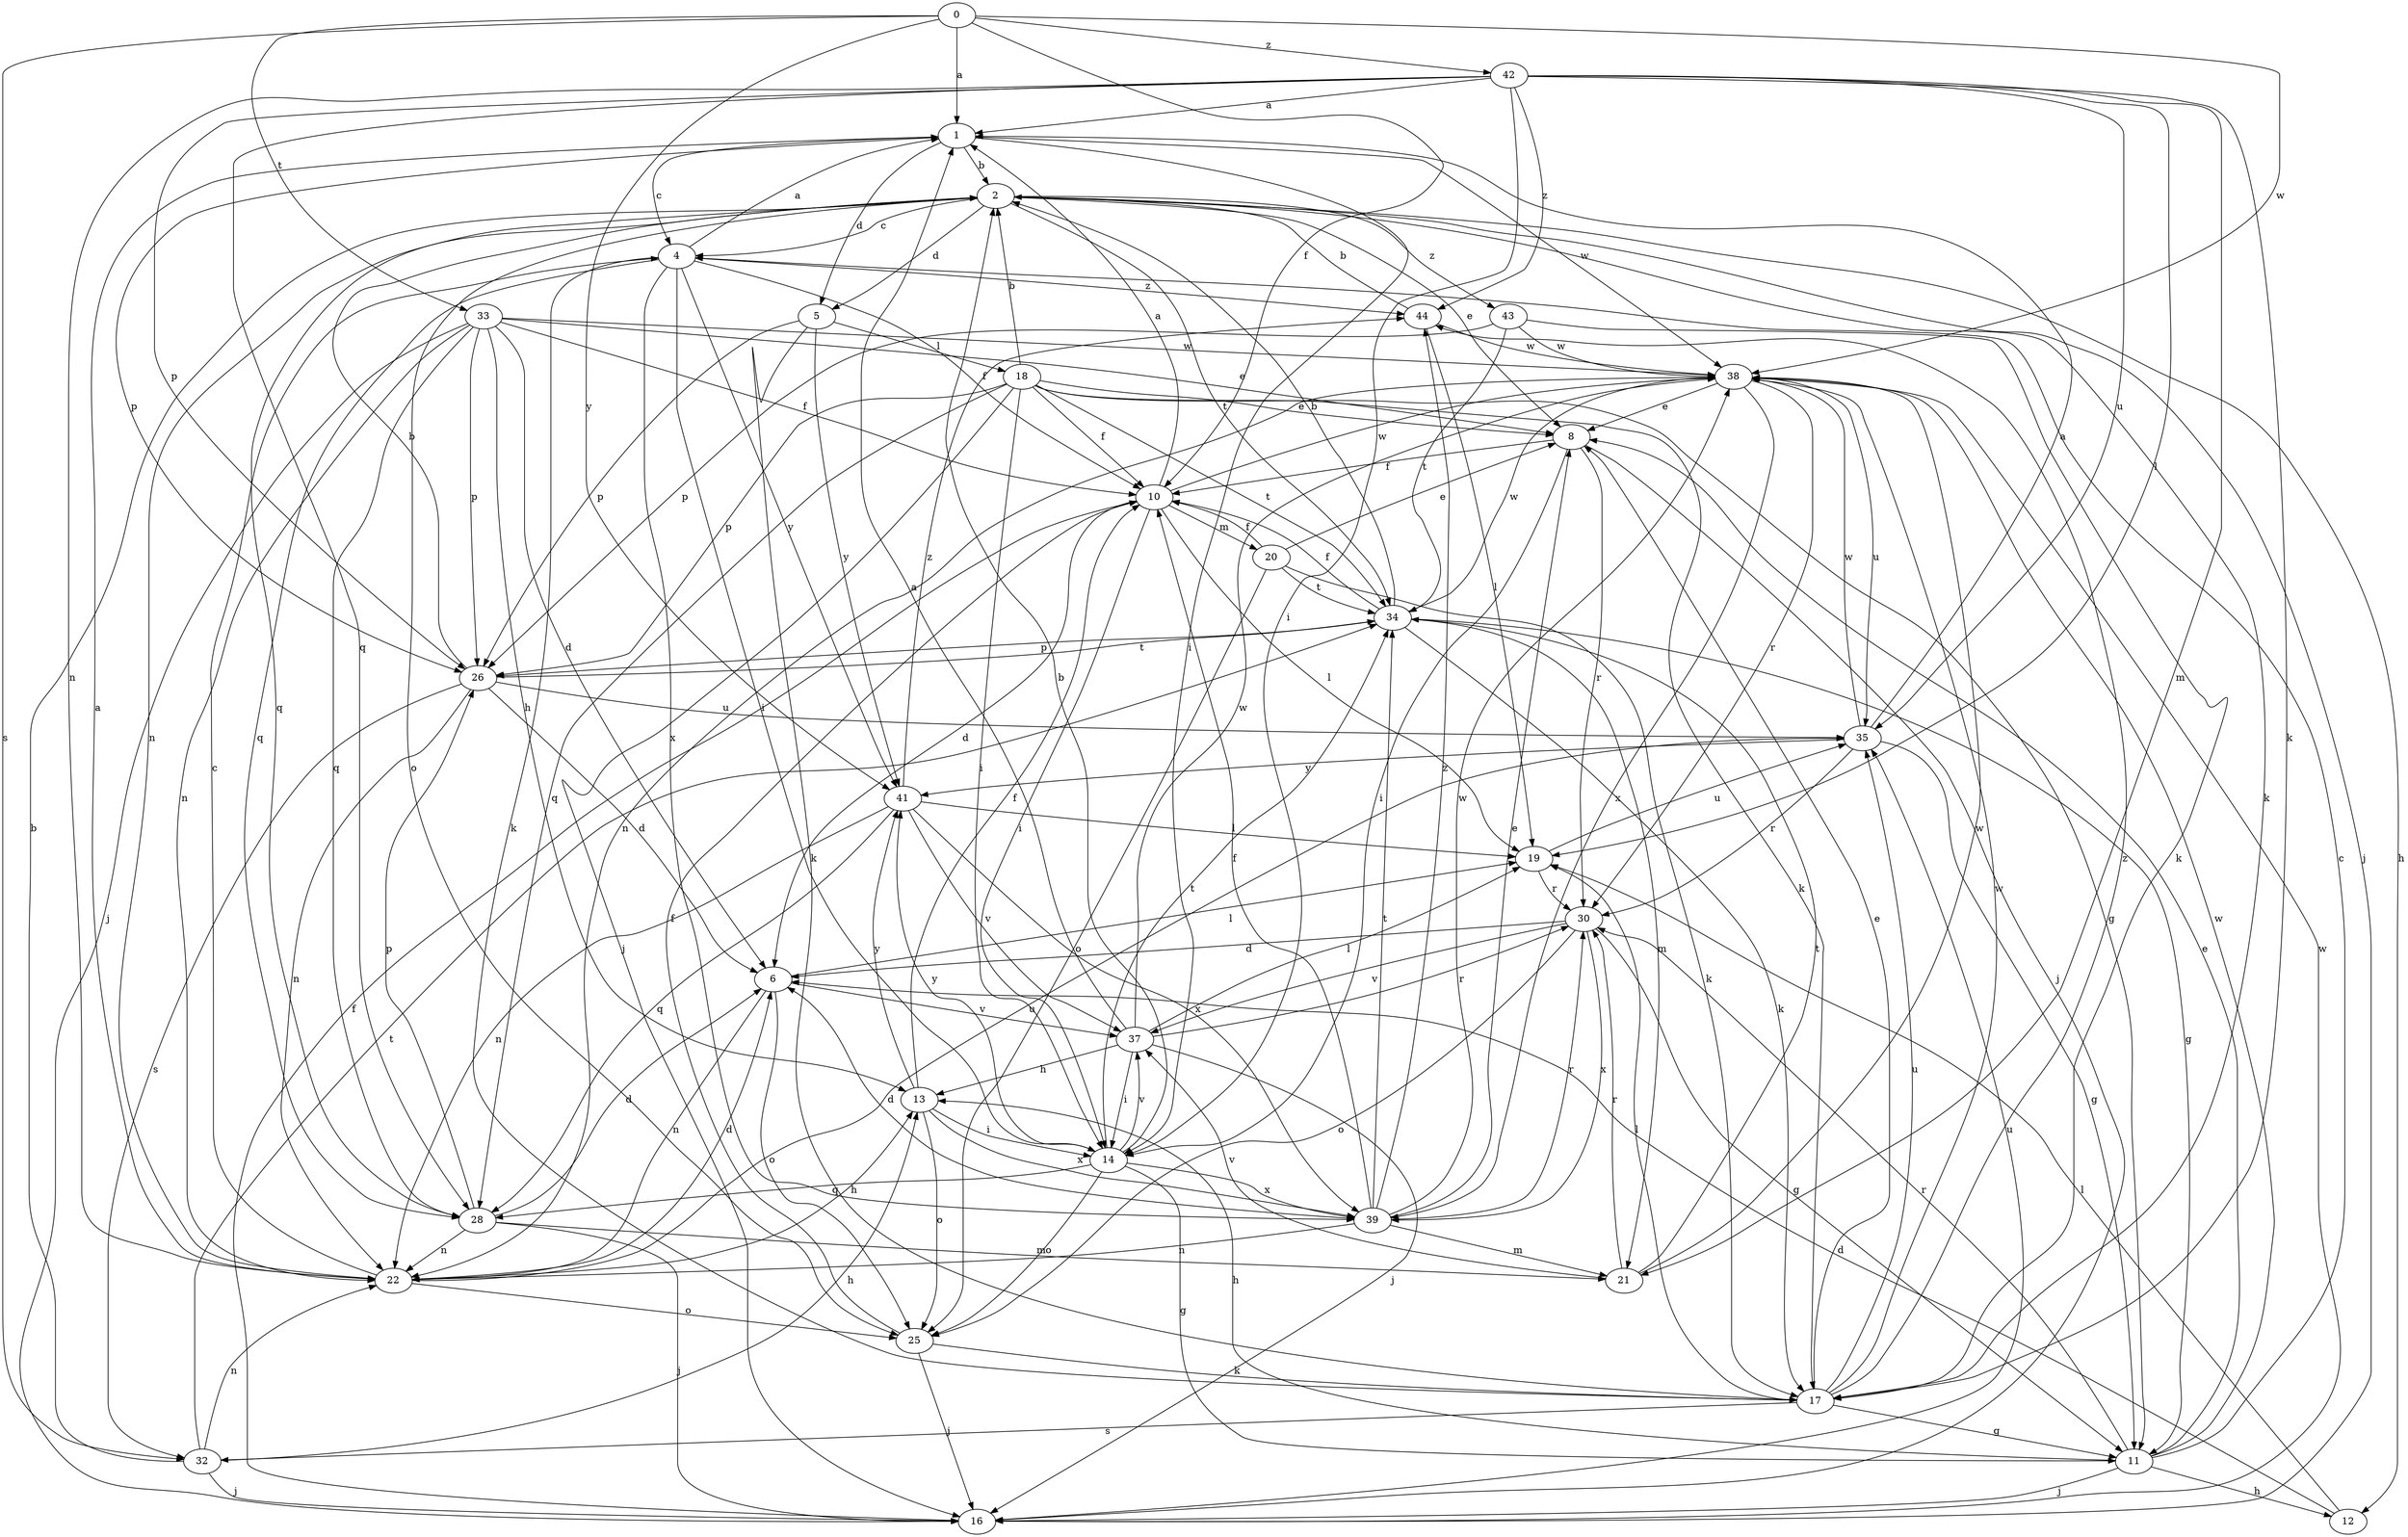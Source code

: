 strict digraph  {
0;
1;
2;
4;
5;
6;
8;
10;
11;
12;
13;
14;
16;
17;
18;
19;
20;
21;
22;
25;
26;
28;
30;
32;
33;
34;
35;
37;
38;
39;
41;
42;
43;
44;
0 -> 1  [label=a];
0 -> 10  [label=f];
0 -> 32  [label=s];
0 -> 33  [label=t];
0 -> 38  [label=w];
0 -> 41  [label=y];
0 -> 42  [label=z];
1 -> 2  [label=b];
1 -> 4  [label=c];
1 -> 5  [label=d];
1 -> 14  [label=i];
1 -> 26  [label=p];
1 -> 38  [label=w];
2 -> 4  [label=c];
2 -> 5  [label=d];
2 -> 8  [label=e];
2 -> 12  [label=h];
2 -> 16  [label=j];
2 -> 17  [label=k];
2 -> 22  [label=n];
2 -> 25  [label=o];
2 -> 28  [label=q];
2 -> 34  [label=t];
2 -> 43  [label=z];
4 -> 1  [label=a];
4 -> 10  [label=f];
4 -> 14  [label=i];
4 -> 17  [label=k];
4 -> 28  [label=q];
4 -> 39  [label=x];
4 -> 41  [label=y];
4 -> 44  [label=z];
5 -> 17  [label=k];
5 -> 18  [label=l];
5 -> 26  [label=p];
5 -> 41  [label=y];
6 -> 19  [label=l];
6 -> 22  [label=n];
6 -> 25  [label=o];
6 -> 37  [label=v];
8 -> 10  [label=f];
8 -> 14  [label=i];
8 -> 16  [label=j];
8 -> 30  [label=r];
10 -> 1  [label=a];
10 -> 6  [label=d];
10 -> 14  [label=i];
10 -> 19  [label=l];
10 -> 20  [label=m];
10 -> 38  [label=w];
11 -> 4  [label=c];
11 -> 8  [label=e];
11 -> 12  [label=h];
11 -> 13  [label=h];
11 -> 16  [label=j];
11 -> 30  [label=r];
11 -> 38  [label=w];
12 -> 6  [label=d];
12 -> 19  [label=l];
13 -> 10  [label=f];
13 -> 14  [label=i];
13 -> 25  [label=o];
13 -> 39  [label=x];
13 -> 41  [label=y];
14 -> 2  [label=b];
14 -> 11  [label=g];
14 -> 25  [label=o];
14 -> 28  [label=q];
14 -> 34  [label=t];
14 -> 37  [label=v];
14 -> 39  [label=x];
14 -> 41  [label=y];
16 -> 10  [label=f];
16 -> 35  [label=u];
16 -> 38  [label=w];
17 -> 8  [label=e];
17 -> 11  [label=g];
17 -> 19  [label=l];
17 -> 32  [label=s];
17 -> 35  [label=u];
17 -> 38  [label=w];
17 -> 44  [label=z];
18 -> 2  [label=b];
18 -> 8  [label=e];
18 -> 10  [label=f];
18 -> 11  [label=g];
18 -> 14  [label=i];
18 -> 16  [label=j];
18 -> 17  [label=k];
18 -> 26  [label=p];
18 -> 28  [label=q];
18 -> 34  [label=t];
19 -> 30  [label=r];
19 -> 35  [label=u];
20 -> 8  [label=e];
20 -> 10  [label=f];
20 -> 17  [label=k];
20 -> 25  [label=o];
20 -> 34  [label=t];
21 -> 30  [label=r];
21 -> 34  [label=t];
21 -> 37  [label=v];
21 -> 38  [label=w];
22 -> 1  [label=a];
22 -> 4  [label=c];
22 -> 6  [label=d];
22 -> 13  [label=h];
22 -> 25  [label=o];
22 -> 35  [label=u];
25 -> 10  [label=f];
25 -> 16  [label=j];
25 -> 17  [label=k];
26 -> 2  [label=b];
26 -> 6  [label=d];
26 -> 22  [label=n];
26 -> 32  [label=s];
26 -> 34  [label=t];
26 -> 35  [label=u];
28 -> 6  [label=d];
28 -> 16  [label=j];
28 -> 21  [label=m];
28 -> 22  [label=n];
28 -> 26  [label=p];
30 -> 6  [label=d];
30 -> 11  [label=g];
30 -> 25  [label=o];
30 -> 37  [label=v];
30 -> 39  [label=x];
32 -> 2  [label=b];
32 -> 13  [label=h];
32 -> 16  [label=j];
32 -> 22  [label=n];
32 -> 34  [label=t];
33 -> 6  [label=d];
33 -> 8  [label=e];
33 -> 10  [label=f];
33 -> 13  [label=h];
33 -> 16  [label=j];
33 -> 22  [label=n];
33 -> 26  [label=p];
33 -> 28  [label=q];
33 -> 38  [label=w];
34 -> 2  [label=b];
34 -> 10  [label=f];
34 -> 11  [label=g];
34 -> 17  [label=k];
34 -> 21  [label=m];
34 -> 26  [label=p];
34 -> 38  [label=w];
35 -> 1  [label=a];
35 -> 11  [label=g];
35 -> 30  [label=r];
35 -> 38  [label=w];
35 -> 41  [label=y];
37 -> 1  [label=a];
37 -> 13  [label=h];
37 -> 14  [label=i];
37 -> 16  [label=j];
37 -> 19  [label=l];
37 -> 30  [label=r];
37 -> 38  [label=w];
38 -> 8  [label=e];
38 -> 22  [label=n];
38 -> 30  [label=r];
38 -> 35  [label=u];
38 -> 39  [label=x];
39 -> 6  [label=d];
39 -> 8  [label=e];
39 -> 10  [label=f];
39 -> 21  [label=m];
39 -> 22  [label=n];
39 -> 30  [label=r];
39 -> 34  [label=t];
39 -> 38  [label=w];
39 -> 44  [label=z];
41 -> 19  [label=l];
41 -> 22  [label=n];
41 -> 28  [label=q];
41 -> 37  [label=v];
41 -> 39  [label=x];
41 -> 44  [label=z];
42 -> 1  [label=a];
42 -> 14  [label=i];
42 -> 17  [label=k];
42 -> 19  [label=l];
42 -> 21  [label=m];
42 -> 22  [label=n];
42 -> 26  [label=p];
42 -> 28  [label=q];
42 -> 35  [label=u];
42 -> 44  [label=z];
43 -> 17  [label=k];
43 -> 26  [label=p];
43 -> 34  [label=t];
43 -> 38  [label=w];
44 -> 2  [label=b];
44 -> 19  [label=l];
44 -> 38  [label=w];
}
